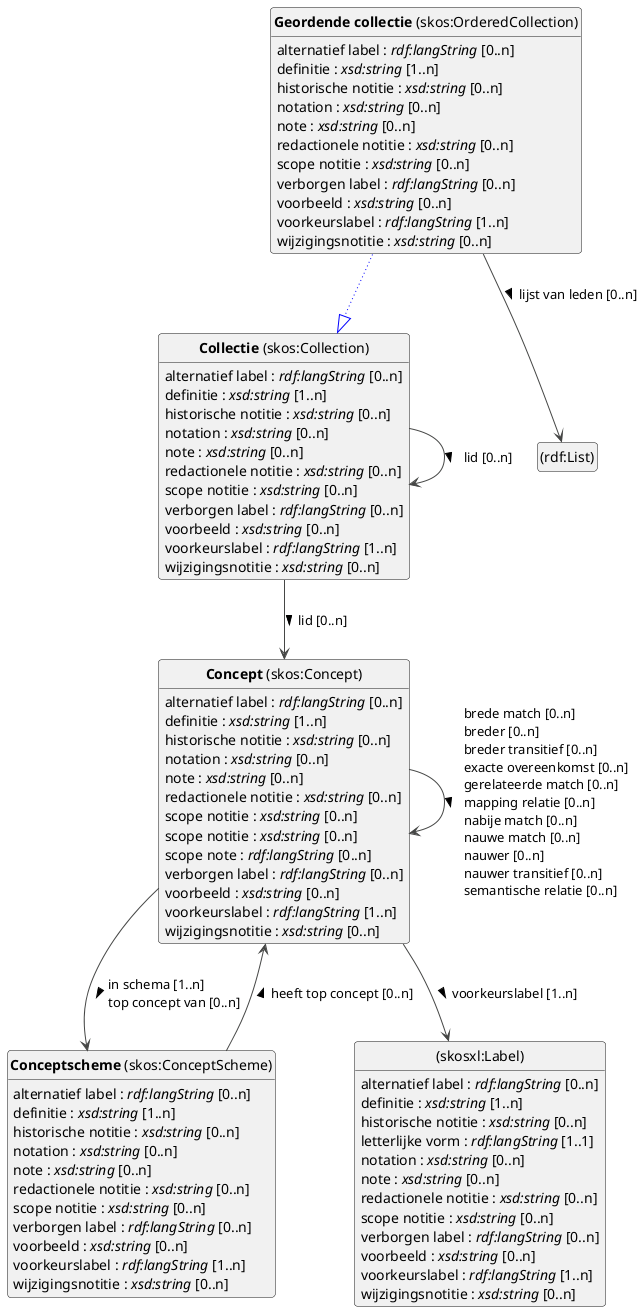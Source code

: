 @startuml
!theme vibrant
skinparam classFontSize 14
!define LIGHTORANGE
skinparam componentStyle uml2
skinparam wrapMessageWidth 1000
skinparam wrapWidth 1000
' skinparam ArrowColor #Maroon
' Remove shadows
skinparam shadowing false
'skinparam linetype polyline
skinparam ArrowMessageAlignment left


class "<b>Collectie</b> (skos:Collection)" as skos_Collection [[#skos%3ACollection]]
class "<b>Geordende collectie</b> (skos:OrderedCollection)" as skos_OrderedCollection [[#skos%3AOrderedCollection]]
class "<b>Collectie</b> (skos:Collection)" as skos_Collection [[#skos%3ACollection]]
class "<b>Concept</b> (skos:Concept)" as skos_Concept [[#skos%3AConcept]]
class "<b>Conceptscheme</b> (skos:ConceptScheme)" as skos_ConceptScheme [[#skos%3AConceptScheme]]
class "(skosxl:Label)" as skosxl_Label [[#skosxl%3ALabel]]
class "(rdf:List)" as rdf_List [[#rdf%3AList]]


skos_Collection : alternatief label : <i>rdf:langString</i> [0..n]
skos_Collection : definitie : <i>xsd:string</i> [1..n]
skos_Collection : historische notitie : <i>xsd:string</i> [0..n]
skos_Collection : notation : <i>xsd:string</i> [0..n]
skos_Collection : note : <i>xsd:string</i> [0..n]
skos_Collection : redactionele notitie : <i>xsd:string</i> [0..n]
skos_Collection : scope notitie : <i>xsd:string</i> [0..n]
skos_Collection : verborgen label : <i>rdf:langString</i> [0..n]
skos_Collection : voorbeeld : <i>xsd:string</i> [0..n]
skos_Collection : voorkeurslabel : <i>rdf:langString</i> [1..n]
skos_Collection : wijzigingsnotitie : <i>xsd:string</i> [0..n]

skos_Collection --> skos_Collection :lid [0..n]  > 
skos_Collection --> skos_Concept :lid [0..n]  > 


skos_OrderedCollection --|> skos_Collection #blue;line.dotted;text:blue

skos_OrderedCollection : alternatief label : <i>rdf:langString</i> [0..n]
skos_OrderedCollection : definitie : <i>xsd:string</i> [1..n]
skos_OrderedCollection : historische notitie : <i>xsd:string</i> [0..n]
skos_OrderedCollection : notation : <i>xsd:string</i> [0..n]
skos_OrderedCollection : note : <i>xsd:string</i> [0..n]
skos_OrderedCollection : redactionele notitie : <i>xsd:string</i> [0..n]
skos_OrderedCollection : scope notitie : <i>xsd:string</i> [0..n]
skos_OrderedCollection : verborgen label : <i>rdf:langString</i> [0..n]
skos_OrderedCollection : voorbeeld : <i>xsd:string</i> [0..n]
skos_OrderedCollection : voorkeurslabel : <i>rdf:langString</i> [1..n]
skos_OrderedCollection : wijzigingsnotitie : <i>xsd:string</i> [0..n]
skos_OrderedCollection --> rdf_List :lijst van leden [0..n]  > 




skos_Concept : alternatief label : <i>rdf:langString</i> [0..n]
skos_Concept : definitie : <i>xsd:string</i> [1..n]
skos_Concept : historische notitie : <i>xsd:string</i> [0..n]
skos_Concept : notation : <i>xsd:string</i> [0..n]
skos_Concept : note : <i>xsd:string</i> [0..n]
skos_Concept : redactionele notitie : <i>xsd:string</i> [0..n]
skos_Concept : scope notitie : <i>xsd:string</i> [0..n]
skos_Concept : scope notitie : <i>xsd:string</i> [0..n]
skos_Concept : scope note : <i>rdf:langString</i> [0..n]
skos_Concept : verborgen label : <i>rdf:langString</i> [0..n]
skos_Concept : voorbeeld : <i>xsd:string</i> [0..n]
skos_Concept : voorkeurslabel : <i>rdf:langString</i> [1..n]
skos_Concept : wijzigingsnotitie : <i>xsd:string</i> [0..n]

skos_Concept --> skos_Concept :brede match [0..n]  \lbreder [0..n]  \lbreder transitief [0..n]  \lexacte overeenkomst [0..n]  \lgerelateerde match [0..n]  \lmapping relatie [0..n]  \lnabije match [0..n]  \lnauwe match [0..n]  \lnauwer [0..n]  \lnauwer transitief [0..n]  \lsemantische relatie [0..n]  > 
skos_Concept --> skos_ConceptScheme :in schema [1..n]  \ltop concept van [0..n]  > 
skos_Concept --> skosxl_Label :voorkeurslabel [1..n]  > 



skos_ConceptScheme : alternatief label : <i>rdf:langString</i> [0..n]
skos_ConceptScheme : definitie : <i>xsd:string</i> [1..n]
skos_ConceptScheme : historische notitie : <i>xsd:string</i> [0..n]
skos_ConceptScheme : notation : <i>xsd:string</i> [0..n]
skos_ConceptScheme : note : <i>xsd:string</i> [0..n]
skos_ConceptScheme : redactionele notitie : <i>xsd:string</i> [0..n]
skos_ConceptScheme : scope notitie : <i>xsd:string</i> [0..n]
skos_ConceptScheme : verborgen label : <i>rdf:langString</i> [0..n]
skos_ConceptScheme : voorbeeld : <i>xsd:string</i> [0..n]
skos_ConceptScheme : voorkeurslabel : <i>rdf:langString</i> [1..n]
skos_ConceptScheme : wijzigingsnotitie : <i>xsd:string</i> [0..n]

skos_ConceptScheme --> skos_Concept :heeft top concept [0..n]  > 



skosxl_Label : alternatief label : <i>rdf:langString</i> [0..n]
skosxl_Label : definitie : <i>xsd:string</i> [1..n]
skosxl_Label : historische notitie : <i>xsd:string</i> [0..n]
skosxl_Label : letterlijke vorm : <i>rdf:langString</i> [1..1]
skosxl_Label : notation : <i>xsd:string</i> [0..n]
skosxl_Label : note : <i>xsd:string</i> [0..n]
skosxl_Label : redactionele notitie : <i>xsd:string</i> [0..n]
skosxl_Label : scope notitie : <i>xsd:string</i> [0..n]
skosxl_Label : verborgen label : <i>rdf:langString</i> [0..n]
skosxl_Label : voorbeeld : <i>xsd:string</i> [0..n]
skosxl_Label : voorkeurslabel : <i>rdf:langString</i> [1..n]
skosxl_Label : wijzigingsnotitie : <i>xsd:string</i> [0..n]






hide circle
hide methods
hide empty members
@enduml



